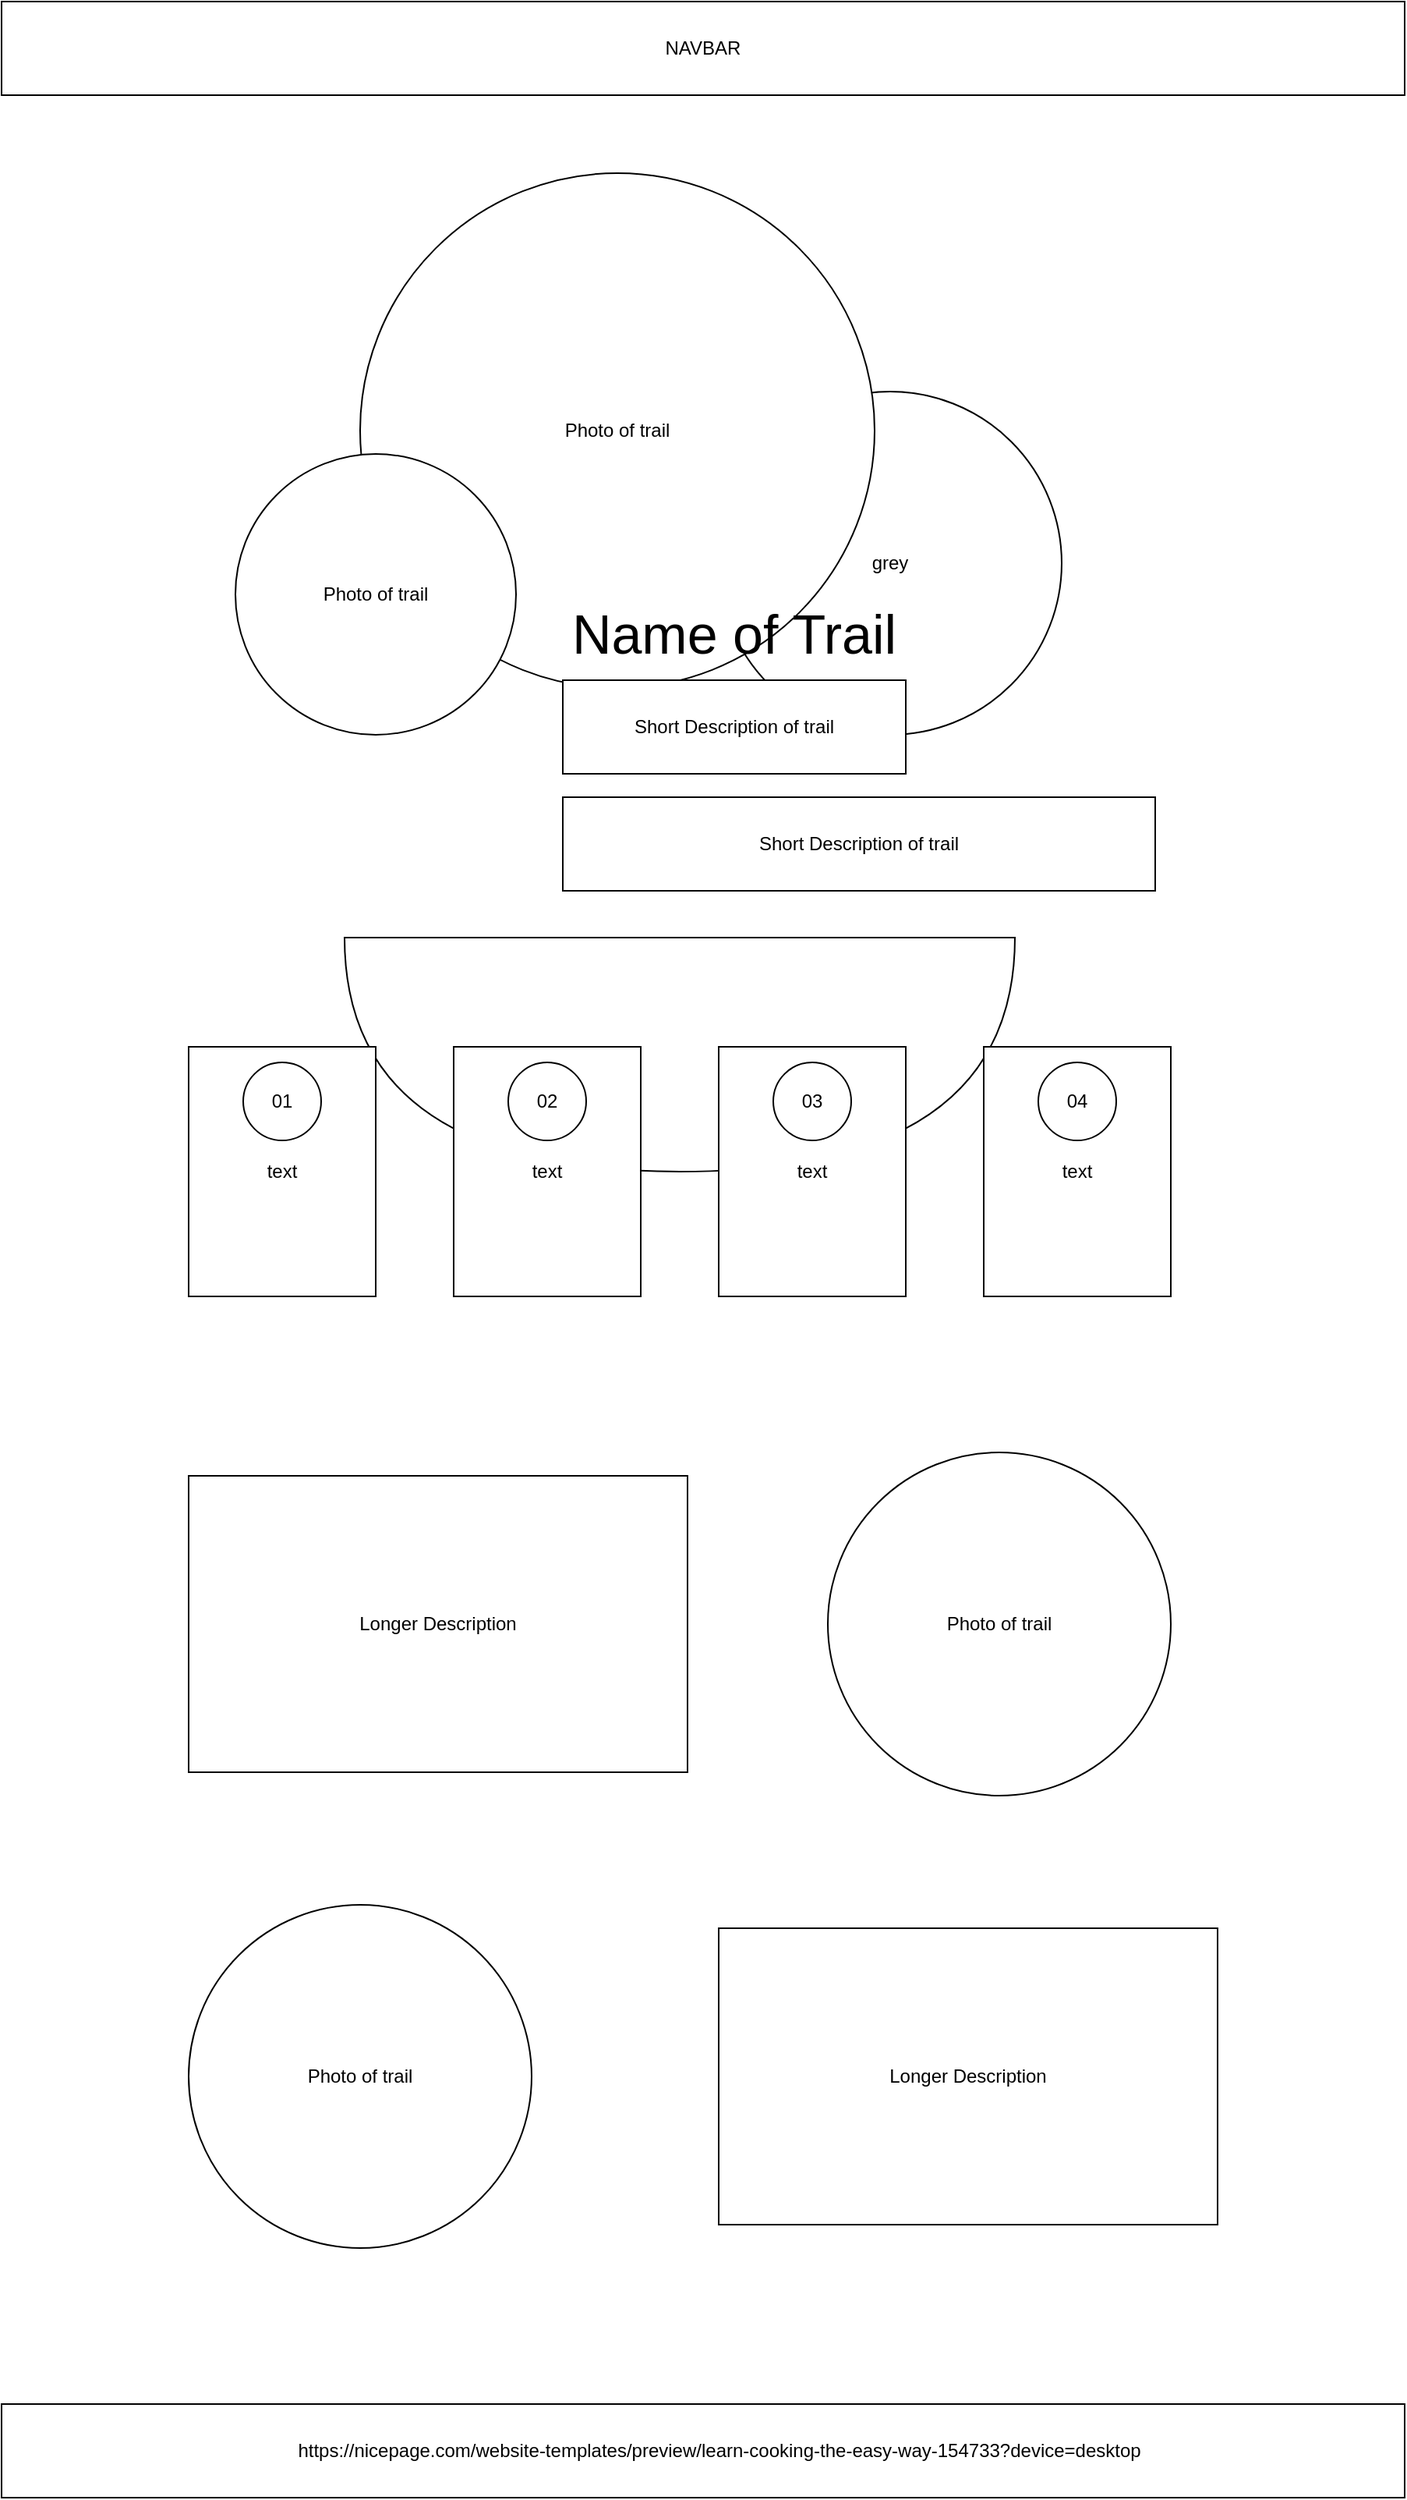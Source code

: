 <mxfile version="14.2.4" type="device" pages="2"><diagram id="Ab-uyHsEtCal4YXnilYy" name="Page-1"><mxGraphModel dx="2076" dy="2696" grid="1" gridSize="10" guides="1" tooltips="1" connect="1" arrows="1" fold="1" page="1" pageScale="1" pageWidth="900" pageHeight="1600" math="0" shadow="0"><root><mxCell id="0"/><mxCell id="1" parent="0"/><mxCell id="ADoSJKKhPwXYrAZSXR7v-1" value="grey" style="ellipse;whiteSpace=wrap;html=1;aspect=fixed;" parent="1" vertex="1"><mxGeometry x="460" y="-1350" width="220" height="220" as="geometry"/></mxCell><mxCell id="ADoSJKKhPwXYrAZSXR7v-3" value="Photo of trail" style="ellipse;whiteSpace=wrap;html=1;aspect=fixed;" parent="1" vertex="1"><mxGeometry x="230" y="-1490" width="330" height="330" as="geometry"/></mxCell><mxCell id="ADoSJKKhPwXYrAZSXR7v-4" value="Photo of trail&lt;br&gt;" style="ellipse;whiteSpace=wrap;html=1;aspect=fixed;" parent="1" vertex="1"><mxGeometry x="150" y="-1310" width="180" height="180" as="geometry"/></mxCell><mxCell id="ADoSJKKhPwXYrAZSXR7v-5" value="&lt;font style=&quot;font-size: 35px&quot;&gt;Name of Trail&lt;/font&gt;" style="text;html=1;strokeColor=none;fillColor=none;align=center;verticalAlign=middle;whiteSpace=wrap;rounded=0;" parent="1" vertex="1"><mxGeometry x="345" y="-1220" width="250" height="50" as="geometry"/></mxCell><mxCell id="ADoSJKKhPwXYrAZSXR7v-7" value="Short Description of trail" style="rounded=0;whiteSpace=wrap;html=1;" parent="1" vertex="1"><mxGeometry x="360" y="-1165" width="220" height="60" as="geometry"/></mxCell><mxCell id="ADoSJKKhPwXYrAZSXR7v-9" value="Short Description of trail" style="rounded=0;whiteSpace=wrap;html=1;" parent="1" vertex="1"><mxGeometry x="360" y="-1090" width="380" height="60" as="geometry"/></mxCell><mxCell id="ADoSJKKhPwXYrAZSXR7v-11" value="" style="shape=or;whiteSpace=wrap;html=1;rotation=90;" parent="1" vertex="1"><mxGeometry x="360" y="-1140" width="150" height="430" as="geometry"/></mxCell><mxCell id="ADoSJKKhPwXYrAZSXR7v-13" value="text" style="rounded=0;whiteSpace=wrap;html=1;" parent="1" vertex="1"><mxGeometry x="120" y="-930" width="120" height="160" as="geometry"/></mxCell><mxCell id="ADoSJKKhPwXYrAZSXR7v-14" value="text" style="rounded=0;whiteSpace=wrap;html=1;" parent="1" vertex="1"><mxGeometry x="290" y="-930" width="120" height="160" as="geometry"/></mxCell><mxCell id="ADoSJKKhPwXYrAZSXR7v-15" value="text" style="rounded=0;whiteSpace=wrap;html=1;" parent="1" vertex="1"><mxGeometry x="460" y="-930" width="120" height="160" as="geometry"/></mxCell><mxCell id="ADoSJKKhPwXYrAZSXR7v-16" value="text" style="rounded=0;whiteSpace=wrap;html=1;" parent="1" vertex="1"><mxGeometry x="630" y="-930" width="120" height="160" as="geometry"/></mxCell><mxCell id="ADoSJKKhPwXYrAZSXR7v-17" value="Photo of trail" style="ellipse;whiteSpace=wrap;html=1;aspect=fixed;" parent="1" vertex="1"><mxGeometry x="530" y="-670" width="220" height="220" as="geometry"/></mxCell><mxCell id="ADoSJKKhPwXYrAZSXR7v-19" value="Longer Description" style="rounded=0;whiteSpace=wrap;html=1;" parent="1" vertex="1"><mxGeometry x="120" y="-655" width="320" height="190" as="geometry"/></mxCell><mxCell id="ADoSJKKhPwXYrAZSXR7v-20" value="01" style="ellipse;whiteSpace=wrap;html=1;aspect=fixed;" parent="1" vertex="1"><mxGeometry x="155" y="-920" width="50" height="50" as="geometry"/></mxCell><mxCell id="ADoSJKKhPwXYrAZSXR7v-21" value="02" style="ellipse;whiteSpace=wrap;html=1;aspect=fixed;" parent="1" vertex="1"><mxGeometry x="325" y="-920" width="50" height="50" as="geometry"/></mxCell><mxCell id="ADoSJKKhPwXYrAZSXR7v-22" value="03" style="ellipse;whiteSpace=wrap;html=1;aspect=fixed;" parent="1" vertex="1"><mxGeometry x="495" y="-920" width="50" height="50" as="geometry"/></mxCell><mxCell id="ADoSJKKhPwXYrAZSXR7v-23" value="04" style="ellipse;whiteSpace=wrap;html=1;aspect=fixed;" parent="1" vertex="1"><mxGeometry x="665" y="-920" width="50" height="50" as="geometry"/></mxCell><mxCell id="ADoSJKKhPwXYrAZSXR7v-24" value="Photo of trail" style="ellipse;whiteSpace=wrap;html=1;aspect=fixed;" parent="1" vertex="1"><mxGeometry x="120" y="-380" width="220" height="220" as="geometry"/></mxCell><mxCell id="ADoSJKKhPwXYrAZSXR7v-25" value="Longer Description" style="rounded=0;whiteSpace=wrap;html=1;" parent="1" vertex="1"><mxGeometry x="460" y="-365" width="320" height="190" as="geometry"/></mxCell><mxCell id="ADoSJKKhPwXYrAZSXR7v-26" value="NAVBAR" style="rounded=0;whiteSpace=wrap;html=1;" parent="1" vertex="1"><mxGeometry y="-1600" width="900" height="60" as="geometry"/></mxCell><mxCell id="ADoSJKKhPwXYrAZSXR7v-29" value="" style="rounded=0;whiteSpace=wrap;html=1;" parent="1" vertex="1"><mxGeometry y="-60" width="900" height="60" as="geometry"/></mxCell><mxCell id="ADoSJKKhPwXYrAZSXR7v-30" value="https://nicepage.com/website-templates/preview/learn-cooking-the-easy-way-154733?device=desktop" style="text;html=1;align=center;verticalAlign=middle;resizable=0;points=[];autosize=1;" parent="1" vertex="1"><mxGeometry x="180" y="-40" width="560" height="20" as="geometry"/></mxCell></root></mxGraphModel></diagram><diagram id="w8qyRBq7ezVk2u7F6ou2" name="Page-2"><mxGraphModel dx="2076" dy="2696" grid="1" gridSize="10" guides="1" tooltips="1" connect="1" arrows="1" fold="1" page="1" pageScale="1" pageWidth="900" pageHeight="1600" math="0" shadow="0"><root><mxCell id="DbPTjzL94Ab0IiXrSdkk-0"/><mxCell id="DbPTjzL94Ab0IiXrSdkk-1" parent="DbPTjzL94Ab0IiXrSdkk-0"/><mxCell id="34a-vS-kN4Tm6CU-VAJC-1" value="Photo of trail" style="ellipse;whiteSpace=wrap;html=1;aspect=fixed;" vertex="1" parent="DbPTjzL94Ab0IiXrSdkk-1"><mxGeometry x="100" y="-1490" width="660" height="660" as="geometry"/></mxCell><mxCell id="34a-vS-kN4Tm6CU-VAJC-2" value="Photo of trail&lt;br&gt;" style="ellipse;whiteSpace=wrap;html=1;aspect=fixed;" vertex="1" parent="DbPTjzL94Ab0IiXrSdkk-1"><mxGeometry x="110" y="-810" width="655" height="655" as="geometry"/></mxCell><mxCell id="34a-vS-kN4Tm6CU-VAJC-3" value="&lt;font style=&quot;font-size: 35px&quot;&gt;Name of Trail&lt;/font&gt;" style="text;html=1;strokeColor=none;fillColor=none;align=center;verticalAlign=middle;whiteSpace=wrap;rounded=0;" vertex="1" parent="DbPTjzL94Ab0IiXrSdkk-1"><mxGeometry x="305" y="-1450" width="250" height="50" as="geometry"/></mxCell><mxCell id="34a-vS-kN4Tm6CU-VAJC-4" value="Short Description of trail" style="rounded=0;whiteSpace=wrap;html=1;" vertex="1" parent="DbPTjzL94Ab0IiXrSdkk-1"><mxGeometry x="70" y="390" width="720" height="240" as="geometry"/></mxCell><mxCell id="34a-vS-kN4Tm6CU-VAJC-5" value="Short Description of trail" style="rounded=0;whiteSpace=wrap;html=1;" vertex="1" parent="DbPTjzL94Ab0IiXrSdkk-1"><mxGeometry x="70" y="1210" width="720" height="260" as="geometry"/></mxCell><mxCell id="34a-vS-kN4Tm6CU-VAJC-6" value="" style="shape=or;whiteSpace=wrap;html=1;rotation=90;" vertex="1" parent="DbPTjzL94Ab0IiXrSdkk-1"><mxGeometry x="370" y="1415" width="150" height="430" as="geometry"/></mxCell><mxCell id="34a-vS-kN4Tm6CU-VAJC-7" value="text" style="rounded=0;whiteSpace=wrap;html=1;" vertex="1" parent="DbPTjzL94Ab0IiXrSdkk-1"><mxGeometry x="70" y="-100" width="315" height="450" as="geometry"/></mxCell><mxCell id="34a-vS-kN4Tm6CU-VAJC-8" value="text" style="rounded=0;whiteSpace=wrap;html=1;" vertex="1" parent="DbPTjzL94Ab0IiXrSdkk-1"><mxGeometry x="465" y="-105" width="320" height="460" as="geometry"/></mxCell><mxCell id="34a-vS-kN4Tm6CU-VAJC-9" value="text" style="rounded=0;whiteSpace=wrap;html=1;" vertex="1" parent="DbPTjzL94Ab0IiXrSdkk-1"><mxGeometry x="70" y="1520" width="300" height="330" as="geometry"/></mxCell><mxCell id="34a-vS-kN4Tm6CU-VAJC-10" value="text" style="rounded=0;whiteSpace=wrap;html=1;" vertex="1" parent="DbPTjzL94Ab0IiXrSdkk-1"><mxGeometry x="475" y="1520" width="315" height="330" as="geometry"/></mxCell><mxCell id="34a-vS-kN4Tm6CU-VAJC-11" value="Photo of trail" style="ellipse;whiteSpace=wrap;html=1;aspect=fixed;" vertex="1" parent="DbPTjzL94Ab0IiXrSdkk-1"><mxGeometry x="160" y="1880" width="520" height="520" as="geometry"/></mxCell><mxCell id="34a-vS-kN4Tm6CU-VAJC-12" value="Longer Description" style="rounded=0;whiteSpace=wrap;html=1;" vertex="1" parent="DbPTjzL94Ab0IiXrSdkk-1"><mxGeometry x="95" y="2450" width="670" height="380" as="geometry"/></mxCell><mxCell id="34a-vS-kN4Tm6CU-VAJC-13" value="01" style="ellipse;whiteSpace=wrap;html=1;aspect=fixed;" vertex="1" parent="DbPTjzL94Ab0IiXrSdkk-1"><mxGeometry x="142.5" y="-80" width="170" height="170" as="geometry"/></mxCell><mxCell id="34a-vS-kN4Tm6CU-VAJC-14" value="02" style="ellipse;whiteSpace=wrap;html=1;aspect=fixed;" vertex="1" parent="DbPTjzL94Ab0IiXrSdkk-1"><mxGeometry x="545" y="-80" width="160" height="160" as="geometry"/></mxCell><mxCell id="34a-vS-kN4Tm6CU-VAJC-17" value="Photo of trail" style="ellipse;whiteSpace=wrap;html=1;aspect=fixed;" vertex="1" parent="DbPTjzL94Ab0IiXrSdkk-1"><mxGeometry x="160" y="2890" width="520" height="520" as="geometry"/></mxCell><mxCell id="34a-vS-kN4Tm6CU-VAJC-18" value="Longer Description" style="rounded=0;whiteSpace=wrap;html=1;" vertex="1" parent="DbPTjzL94Ab0IiXrSdkk-1"><mxGeometry x="87.5" y="3440" width="715" height="440" as="geometry"/></mxCell><mxCell id="34a-vS-kN4Tm6CU-VAJC-19" value="NAVBAR" style="rounded=0;whiteSpace=wrap;html=1;" vertex="1" parent="DbPTjzL94Ab0IiXrSdkk-1"><mxGeometry y="-1600" width="900" height="60" as="geometry"/></mxCell><mxCell id="34a-vS-kN4Tm6CU-VAJC-20" value="" style="rounded=0;whiteSpace=wrap;html=1;" vertex="1" parent="DbPTjzL94Ab0IiXrSdkk-1"><mxGeometry y="3930" width="900" height="60" as="geometry"/></mxCell><mxCell id="34a-vS-kN4Tm6CU-VAJC-21" value="https://nicepage.com/website-templates/preview/learn-cooking-the-easy-way-154733?device=desktop" style="text;html=1;align=center;verticalAlign=middle;resizable=0;points=[];autosize=1;" vertex="1" parent="DbPTjzL94Ab0IiXrSdkk-1"><mxGeometry x="180" y="3950" width="560" height="20" as="geometry"/></mxCell><mxCell id="34a-vS-kN4Tm6CU-VAJC-28" value="text" style="rounded=0;whiteSpace=wrap;html=1;" vertex="1" parent="DbPTjzL94Ab0IiXrSdkk-1"><mxGeometry x="70" y="720" width="315" height="450" as="geometry"/></mxCell><mxCell id="34a-vS-kN4Tm6CU-VAJC-29" value="03" style="ellipse;whiteSpace=wrap;html=1;aspect=fixed;" vertex="1" parent="DbPTjzL94Ab0IiXrSdkk-1"><mxGeometry x="142.5" y="740" width="170" height="170" as="geometry"/></mxCell><mxCell id="34a-vS-kN4Tm6CU-VAJC-30" value="text" style="rounded=0;whiteSpace=wrap;html=1;" vertex="1" parent="DbPTjzL94Ab0IiXrSdkk-1"><mxGeometry x="475" y="720" width="315" height="450" as="geometry"/></mxCell><mxCell id="34a-vS-kN4Tm6CU-VAJC-31" value="04" style="ellipse;whiteSpace=wrap;html=1;aspect=fixed;" vertex="1" parent="DbPTjzL94Ab0IiXrSdkk-1"><mxGeometry x="547.5" y="740" width="170" height="170" as="geometry"/></mxCell></root></mxGraphModel></diagram></mxfile>